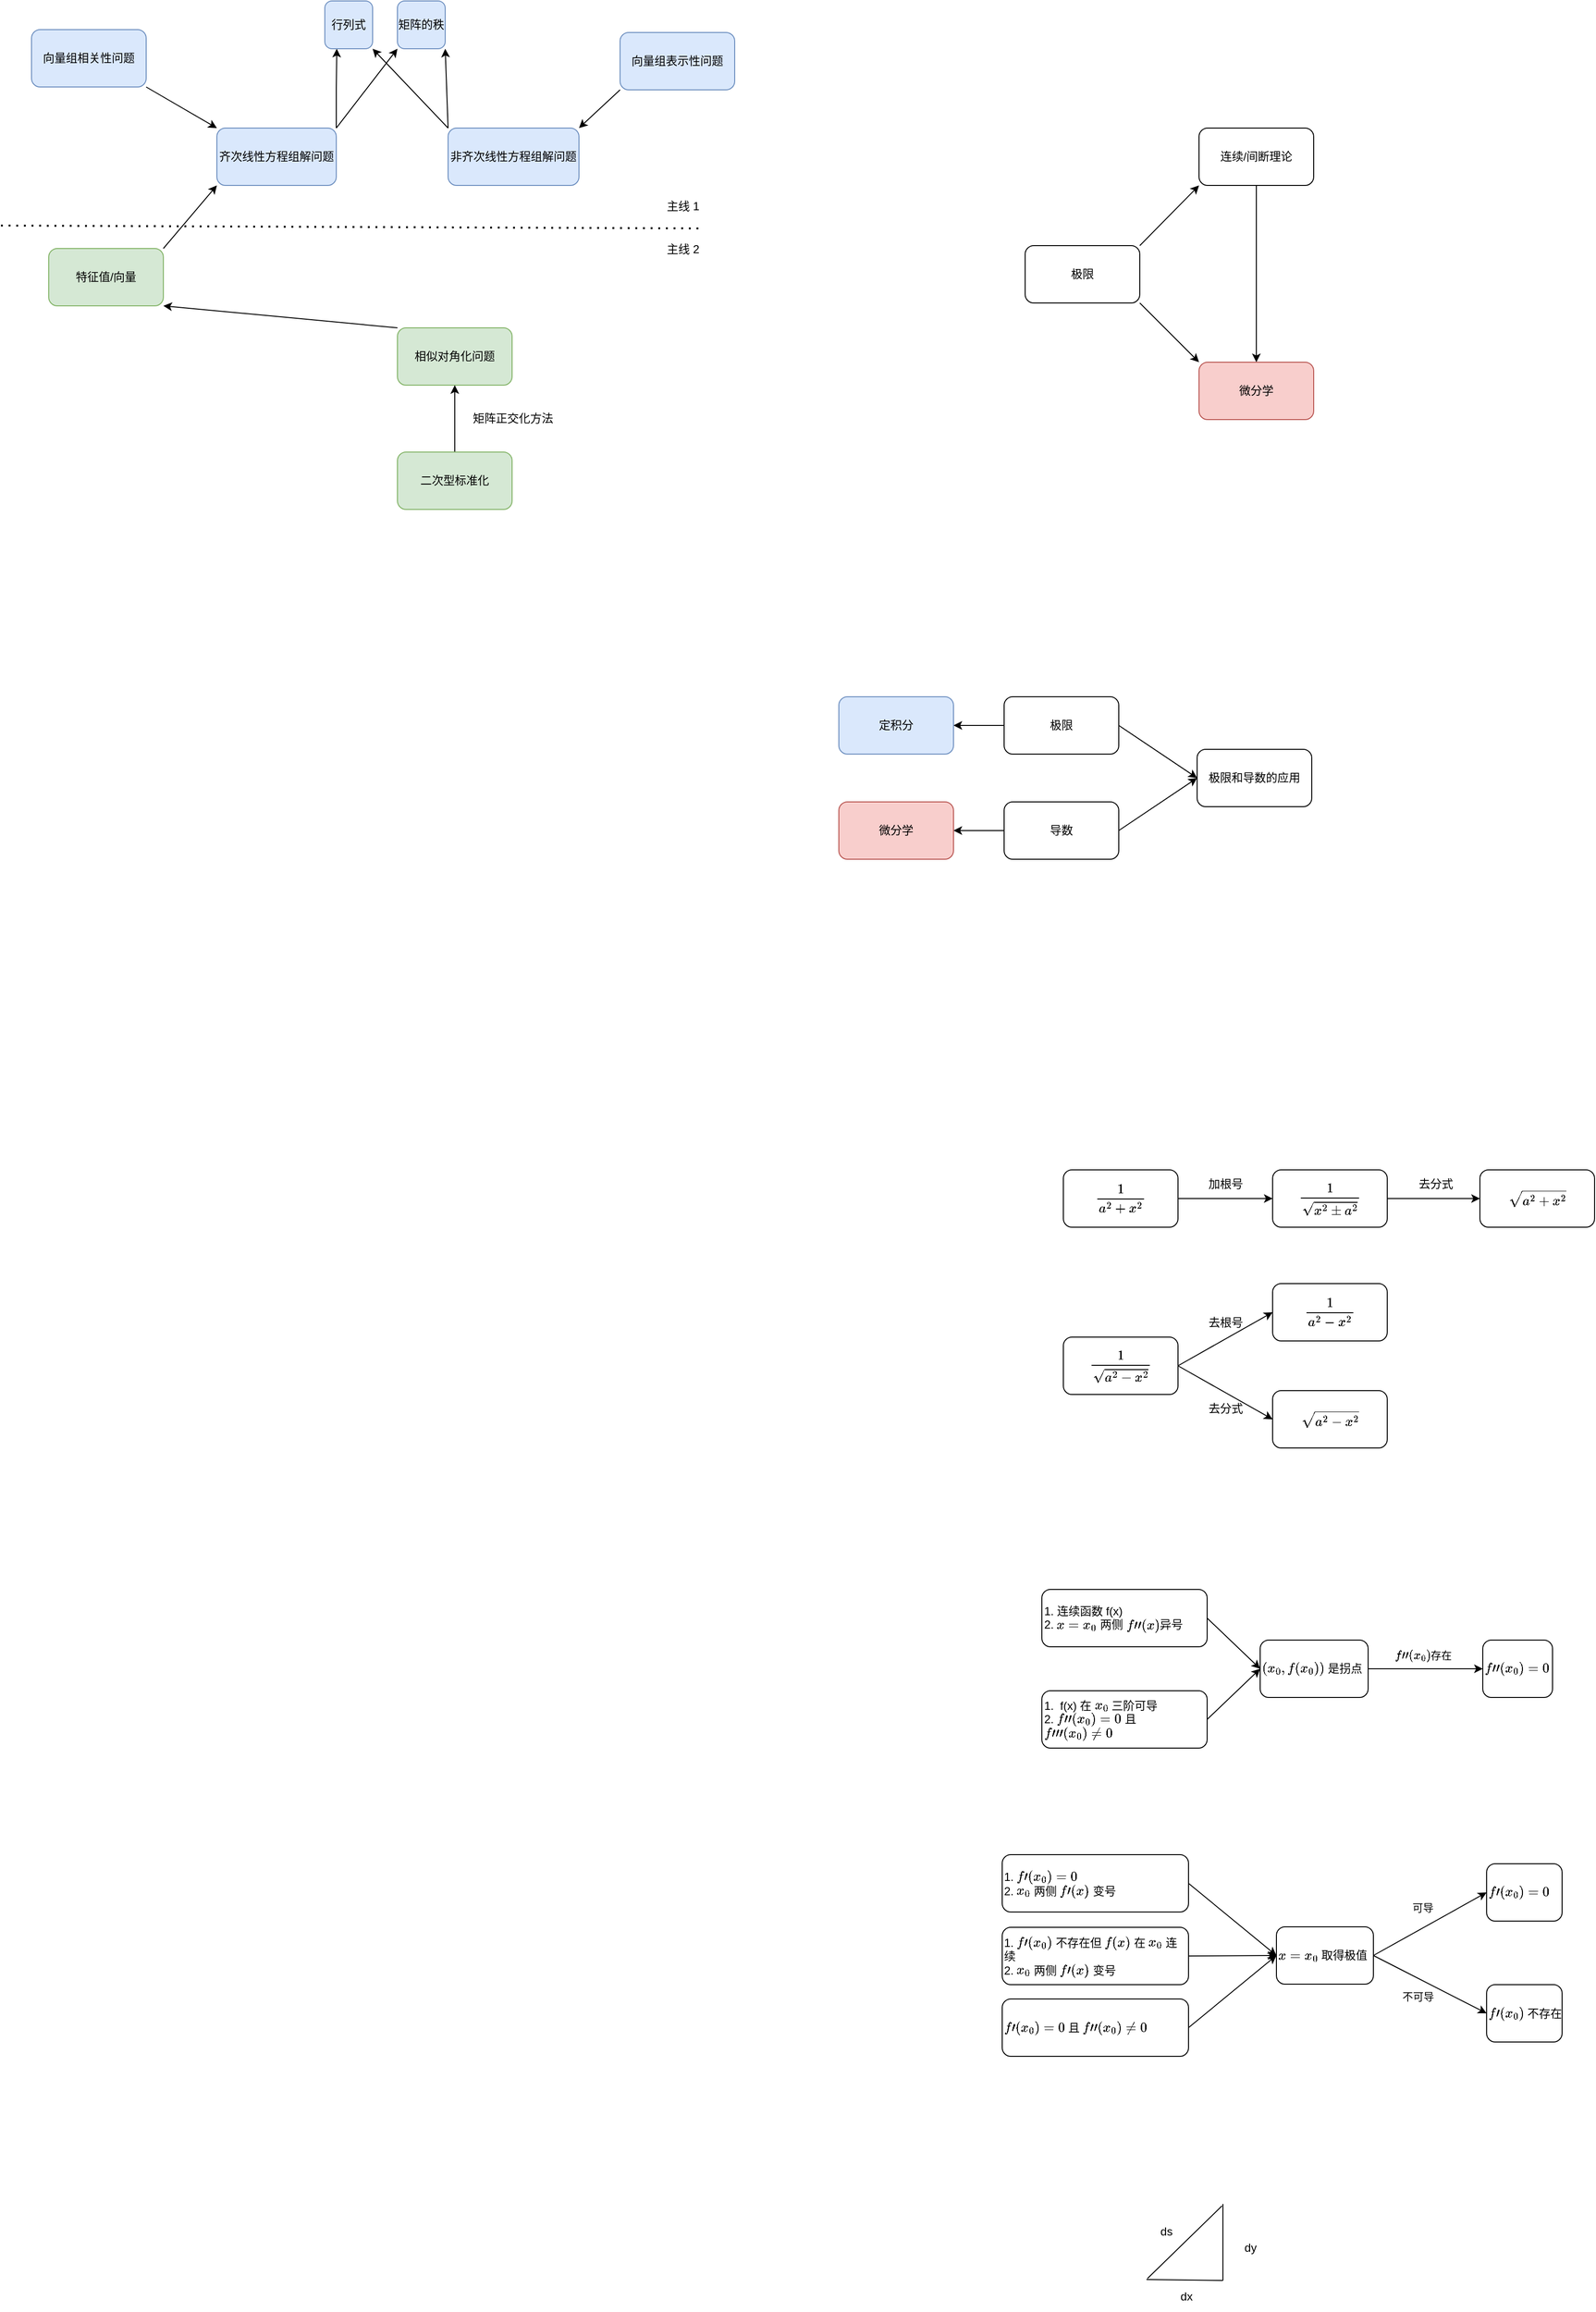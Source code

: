 <mxfile version="24.7.12">
  <diagram name="第 1 页" id="CHzktJIyDTGoVnoxUjND">
    <mxGraphModel dx="687" dy="863" grid="0" gridSize="10" guides="1" tooltips="1" connect="1" arrows="1" fold="1" page="0" pageScale="1" pageWidth="827" pageHeight="1169" math="1" shadow="0">
      <root>
        <mxCell id="0" />
        <mxCell id="1" parent="0" />
        <mxCell id="wkB41oXYIjNeS8UKcueU-6" style="edgeStyle=orthogonalEdgeStyle;rounded=0;orthogonalLoop=1;jettySize=auto;html=1;exitX=1;exitY=0;exitDx=0;exitDy=0;entryX=0.25;entryY=1;entryDx=0;entryDy=0;" parent="1" source="Dt9UJWmZm42FvVJHh4BI-1" target="wkB41oXYIjNeS8UKcueU-4" edge="1">
          <mxGeometry relative="1" as="geometry" />
        </mxCell>
        <mxCell id="wkB41oXYIjNeS8UKcueU-7" style="rounded=0;orthogonalLoop=1;jettySize=auto;html=1;exitX=1;exitY=0;exitDx=0;exitDy=0;entryX=0;entryY=1;entryDx=0;entryDy=0;" parent="1" source="Dt9UJWmZm42FvVJHh4BI-1" target="wkB41oXYIjNeS8UKcueU-5" edge="1">
          <mxGeometry relative="1" as="geometry">
            <mxPoint x="420" y="50" as="targetPoint" />
          </mxGeometry>
        </mxCell>
        <mxCell id="Dt9UJWmZm42FvVJHh4BI-1" value="齐次线性方程组解问题" style="rounded=1;whiteSpace=wrap;html=1;fillColor=#dae8fc;strokeColor=#6c8ebf;" parent="1" vertex="1">
          <mxGeometry x="255" y="104" width="125" height="60" as="geometry" />
        </mxCell>
        <mxCell id="Dt9UJWmZm42FvVJHh4BI-2" value="" style="endArrow=none;dashed=1;html=1;dashPattern=1 3;strokeWidth=2;rounded=0;" parent="1" edge="1">
          <mxGeometry width="50" height="50" relative="1" as="geometry">
            <mxPoint x="29" y="206" as="sourcePoint" />
            <mxPoint x="762" y="209" as="targetPoint" />
          </mxGeometry>
        </mxCell>
        <mxCell id="Dt9UJWmZm42FvVJHh4BI-3" value="主线 1" style="text;html=1;align=center;verticalAlign=middle;whiteSpace=wrap;rounded=0;" parent="1" vertex="1">
          <mxGeometry x="713" y="171" width="60" height="30" as="geometry" />
        </mxCell>
        <mxCell id="Dt9UJWmZm42FvVJHh4BI-4" value="主线 2" style="text;html=1;align=center;verticalAlign=middle;whiteSpace=wrap;rounded=0;" parent="1" vertex="1">
          <mxGeometry x="713" y="216" width="60" height="30" as="geometry" />
        </mxCell>
        <mxCell id="Dt9UJWmZm42FvVJHh4BI-10" style="rounded=0;orthogonalLoop=1;jettySize=auto;html=1;exitX=1;exitY=0;exitDx=0;exitDy=0;entryX=0;entryY=1;entryDx=0;entryDy=0;" parent="1" source="Dt9UJWmZm42FvVJHh4BI-5" target="Dt9UJWmZm42FvVJHh4BI-1" edge="1">
          <mxGeometry relative="1" as="geometry" />
        </mxCell>
        <mxCell id="Dt9UJWmZm42FvVJHh4BI-5" value="特征值/向量" style="rounded=1;whiteSpace=wrap;html=1;fillColor=#d5e8d4;strokeColor=#82b366;" parent="1" vertex="1">
          <mxGeometry x="79" y="230" width="120" height="60" as="geometry" />
        </mxCell>
        <mxCell id="Dt9UJWmZm42FvVJHh4BI-9" style="rounded=0;orthogonalLoop=1;jettySize=auto;html=1;exitX=0;exitY=0;exitDx=0;exitDy=0;entryX=1;entryY=1;entryDx=0;entryDy=0;" parent="1" source="Dt9UJWmZm42FvVJHh4BI-6" target="Dt9UJWmZm42FvVJHh4BI-5" edge="1">
          <mxGeometry relative="1" as="geometry" />
        </mxCell>
        <mxCell id="Dt9UJWmZm42FvVJHh4BI-6" value="相似对角化问题" style="rounded=1;whiteSpace=wrap;html=1;fillColor=#d5e8d4;strokeColor=#82b366;" parent="1" vertex="1">
          <mxGeometry x="444" y="313" width="120" height="60" as="geometry" />
        </mxCell>
        <mxCell id="Dt9UJWmZm42FvVJHh4BI-8" style="edgeStyle=orthogonalEdgeStyle;rounded=0;orthogonalLoop=1;jettySize=auto;html=1;exitX=0.5;exitY=0;exitDx=0;exitDy=0;entryX=0.5;entryY=1;entryDx=0;entryDy=0;" parent="1" source="Dt9UJWmZm42FvVJHh4BI-7" target="Dt9UJWmZm42FvVJHh4BI-6" edge="1">
          <mxGeometry relative="1" as="geometry" />
        </mxCell>
        <mxCell id="Dt9UJWmZm42FvVJHh4BI-7" value="二次型标准化" style="rounded=1;whiteSpace=wrap;html=1;fillColor=#d5e8d4;strokeColor=#82b366;" parent="1" vertex="1">
          <mxGeometry x="444" y="443" width="120" height="60" as="geometry" />
        </mxCell>
        <mxCell id="Dt9UJWmZm42FvVJHh4BI-11" value="矩阵正交化方法" style="text;html=1;align=center;verticalAlign=middle;whiteSpace=wrap;rounded=0;" parent="1" vertex="1">
          <mxGeometry x="515" y="393" width="100" height="30" as="geometry" />
        </mxCell>
        <mxCell id="Dt9UJWmZm42FvVJHh4BI-13" style="rounded=0;orthogonalLoop=1;jettySize=auto;html=1;exitX=1;exitY=1;exitDx=0;exitDy=0;entryX=0;entryY=0;entryDx=0;entryDy=0;" parent="1" source="Dt9UJWmZm42FvVJHh4BI-12" target="Dt9UJWmZm42FvVJHh4BI-1" edge="1">
          <mxGeometry relative="1" as="geometry" />
        </mxCell>
        <mxCell id="Dt9UJWmZm42FvVJHh4BI-12" value="向量组相关性问题" style="rounded=1;whiteSpace=wrap;html=1;fillColor=#dae8fc;strokeColor=#6c8ebf;" parent="1" vertex="1">
          <mxGeometry x="61" y="1" width="120" height="60" as="geometry" />
        </mxCell>
        <mxCell id="wkB41oXYIjNeS8UKcueU-8" style="rounded=0;orthogonalLoop=1;jettySize=auto;html=1;exitX=0;exitY=0;exitDx=0;exitDy=0;entryX=1;entryY=1;entryDx=0;entryDy=0;" parent="1" source="wkB41oXYIjNeS8UKcueU-1" target="wkB41oXYIjNeS8UKcueU-4" edge="1">
          <mxGeometry relative="1" as="geometry" />
        </mxCell>
        <mxCell id="wkB41oXYIjNeS8UKcueU-9" style="rounded=0;orthogonalLoop=1;jettySize=auto;html=1;exitX=0;exitY=0;exitDx=0;exitDy=0;entryX=1;entryY=1;entryDx=0;entryDy=0;" parent="1" source="wkB41oXYIjNeS8UKcueU-1" target="wkB41oXYIjNeS8UKcueU-5" edge="1">
          <mxGeometry relative="1" as="geometry" />
        </mxCell>
        <mxCell id="wkB41oXYIjNeS8UKcueU-1" value="非齐次线性方程组解问题" style="rounded=1;whiteSpace=wrap;html=1;fillColor=#dae8fc;strokeColor=#6c8ebf;" parent="1" vertex="1">
          <mxGeometry x="497" y="104" width="137" height="60" as="geometry" />
        </mxCell>
        <mxCell id="wkB41oXYIjNeS8UKcueU-3" style="rounded=0;orthogonalLoop=1;jettySize=auto;html=1;exitX=0;exitY=1;exitDx=0;exitDy=0;entryX=1;entryY=0;entryDx=0;entryDy=0;" parent="1" source="wkB41oXYIjNeS8UKcueU-2" target="wkB41oXYIjNeS8UKcueU-1" edge="1">
          <mxGeometry relative="1" as="geometry" />
        </mxCell>
        <mxCell id="wkB41oXYIjNeS8UKcueU-2" value="向量组表示性问题" style="rounded=1;whiteSpace=wrap;html=1;fillColor=#dae8fc;strokeColor=#6c8ebf;" parent="1" vertex="1">
          <mxGeometry x="677" y="4" width="120" height="60" as="geometry" />
        </mxCell>
        <mxCell id="wkB41oXYIjNeS8UKcueU-4" value="行列式" style="rounded=1;whiteSpace=wrap;html=1;fillColor=#dae8fc;strokeColor=#6c8ebf;" parent="1" vertex="1">
          <mxGeometry x="368" y="-29" width="50" height="50" as="geometry" />
        </mxCell>
        <mxCell id="wkB41oXYIjNeS8UKcueU-5" value="矩阵的秩" style="rounded=1;whiteSpace=wrap;html=1;fillColor=#dae8fc;strokeColor=#6c8ebf;" parent="1" vertex="1">
          <mxGeometry x="444" y="-29" width="50" height="50" as="geometry" />
        </mxCell>
        <mxCell id="yyDhrhu_qTqSAwpFkJiz-4" style="rounded=0;orthogonalLoop=1;jettySize=auto;html=1;exitX=1;exitY=0;exitDx=0;exitDy=0;entryX=0;entryY=1;entryDx=0;entryDy=0;" parent="1" source="yyDhrhu_qTqSAwpFkJiz-1" target="yyDhrhu_qTqSAwpFkJiz-2" edge="1">
          <mxGeometry relative="1" as="geometry" />
        </mxCell>
        <mxCell id="yyDhrhu_qTqSAwpFkJiz-5" style="rounded=0;orthogonalLoop=1;jettySize=auto;html=1;exitX=1;exitY=1;exitDx=0;exitDy=0;entryX=0;entryY=0;entryDx=0;entryDy=0;" parent="1" source="yyDhrhu_qTqSAwpFkJiz-1" target="yyDhrhu_qTqSAwpFkJiz-3" edge="1">
          <mxGeometry relative="1" as="geometry" />
        </mxCell>
        <mxCell id="yyDhrhu_qTqSAwpFkJiz-1" value="极限" style="rounded=1;whiteSpace=wrap;html=1;" parent="1" vertex="1">
          <mxGeometry x="1101" y="227" width="120" height="60" as="geometry" />
        </mxCell>
        <mxCell id="yyDhrhu_qTqSAwpFkJiz-6" style="edgeStyle=orthogonalEdgeStyle;rounded=0;orthogonalLoop=1;jettySize=auto;html=1;exitX=0.5;exitY=1;exitDx=0;exitDy=0;entryX=0.5;entryY=0;entryDx=0;entryDy=0;" parent="1" source="yyDhrhu_qTqSAwpFkJiz-2" target="yyDhrhu_qTqSAwpFkJiz-3" edge="1">
          <mxGeometry relative="1" as="geometry" />
        </mxCell>
        <mxCell id="yyDhrhu_qTqSAwpFkJiz-2" value="连续/间断理论" style="rounded=1;whiteSpace=wrap;html=1;" parent="1" vertex="1">
          <mxGeometry x="1283" y="104" width="120" height="60" as="geometry" />
        </mxCell>
        <mxCell id="yyDhrhu_qTqSAwpFkJiz-3" value="微分学" style="rounded=1;whiteSpace=wrap;html=1;fillColor=#f8cecc;strokeColor=#b85450;" parent="1" vertex="1">
          <mxGeometry x="1283" y="349" width="120" height="60" as="geometry" />
        </mxCell>
        <mxCell id="xlUvwnvkRTRsD-h7V-_5-8" style="rounded=0;orthogonalLoop=1;jettySize=auto;html=1;exitX=1;exitY=0.5;exitDx=0;exitDy=0;entryX=0;entryY=0.5;entryDx=0;entryDy=0;" parent="1" source="xlUvwnvkRTRsD-h7V-_5-3" target="xlUvwnvkRTRsD-h7V-_5-7" edge="1">
          <mxGeometry relative="1" as="geometry" />
        </mxCell>
        <mxCell id="sce7YkdKLPvN8lhfS_ev-2" style="edgeStyle=orthogonalEdgeStyle;rounded=0;orthogonalLoop=1;jettySize=auto;html=1;exitX=0;exitY=0.5;exitDx=0;exitDy=0;entryX=1;entryY=0.5;entryDx=0;entryDy=0;" parent="1" source="xlUvwnvkRTRsD-h7V-_5-3" target="sce7YkdKLPvN8lhfS_ev-1" edge="1">
          <mxGeometry relative="1" as="geometry" />
        </mxCell>
        <mxCell id="xlUvwnvkRTRsD-h7V-_5-3" value="极限" style="rounded=1;whiteSpace=wrap;html=1;" parent="1" vertex="1">
          <mxGeometry x="1079" y="699" width="120" height="60" as="geometry" />
        </mxCell>
        <mxCell id="xlUvwnvkRTRsD-h7V-_5-10" style="rounded=0;orthogonalLoop=1;jettySize=auto;html=1;exitX=1;exitY=0.5;exitDx=0;exitDy=0;entryX=0;entryY=0.5;entryDx=0;entryDy=0;" parent="1" source="xlUvwnvkRTRsD-h7V-_5-5" target="xlUvwnvkRTRsD-h7V-_5-7" edge="1">
          <mxGeometry relative="1" as="geometry" />
        </mxCell>
        <mxCell id="xlUvwnvkRTRsD-h7V-_5-11" style="edgeStyle=orthogonalEdgeStyle;rounded=0;orthogonalLoop=1;jettySize=auto;html=1;exitX=0;exitY=0.5;exitDx=0;exitDy=0;entryX=1;entryY=0.5;entryDx=0;entryDy=0;" parent="1" source="xlUvwnvkRTRsD-h7V-_5-5" target="xlUvwnvkRTRsD-h7V-_5-6" edge="1">
          <mxGeometry relative="1" as="geometry" />
        </mxCell>
        <mxCell id="xlUvwnvkRTRsD-h7V-_5-5" value="导数" style="rounded=1;whiteSpace=wrap;html=1;" parent="1" vertex="1">
          <mxGeometry x="1079" y="809" width="120" height="60" as="geometry" />
        </mxCell>
        <mxCell id="xlUvwnvkRTRsD-h7V-_5-6" value="微分学" style="rounded=1;whiteSpace=wrap;html=1;fillColor=#f8cecc;strokeColor=#b85450;" parent="1" vertex="1">
          <mxGeometry x="906" y="809" width="120" height="60" as="geometry" />
        </mxCell>
        <mxCell id="xlUvwnvkRTRsD-h7V-_5-7" value="极限和导数的应用" style="rounded=1;whiteSpace=wrap;html=1;" parent="1" vertex="1">
          <mxGeometry x="1281" y="754" width="120" height="60" as="geometry" />
        </mxCell>
        <mxCell id="R6-rjGv1t7MDO_ssnw42-3" style="edgeStyle=orthogonalEdgeStyle;rounded=0;orthogonalLoop=1;jettySize=auto;html=1;exitX=1;exitY=0.5;exitDx=0;exitDy=0;entryX=0;entryY=0.5;entryDx=0;entryDy=0;" parent="1" source="R6-rjGv1t7MDO_ssnw42-1" target="R6-rjGv1t7MDO_ssnw42-2" edge="1">
          <mxGeometry relative="1" as="geometry" />
        </mxCell>
        <mxCell id="R6-rjGv1t7MDO_ssnw42-1" value="`\frac{1}{a^2+x^2}`" style="rounded=1;whiteSpace=wrap;html=1;" parent="1" vertex="1">
          <mxGeometry x="1141" y="1194" width="120" height="60" as="geometry" />
        </mxCell>
        <mxCell id="R6-rjGv1t7MDO_ssnw42-14" style="edgeStyle=orthogonalEdgeStyle;rounded=0;orthogonalLoop=1;jettySize=auto;html=1;exitX=1;exitY=0.5;exitDx=0;exitDy=0;" parent="1" source="R6-rjGv1t7MDO_ssnw42-2" target="R6-rjGv1t7MDO_ssnw42-13" edge="1">
          <mxGeometry relative="1" as="geometry" />
        </mxCell>
        <mxCell id="R6-rjGv1t7MDO_ssnw42-2" value="`\frac{1}{\sqrt{x^2 \pm a^2}}`" style="rounded=1;whiteSpace=wrap;html=1;" parent="1" vertex="1">
          <mxGeometry x="1360" y="1194" width="120" height="60" as="geometry" />
        </mxCell>
        <mxCell id="R6-rjGv1t7MDO_ssnw42-5" value="加根号" style="text;html=1;align=center;verticalAlign=middle;whiteSpace=wrap;rounded=0;" parent="1" vertex="1">
          <mxGeometry x="1281" y="1194" width="60" height="30" as="geometry" />
        </mxCell>
        <mxCell id="R6-rjGv1t7MDO_ssnw42-6" style="rounded=0;orthogonalLoop=1;jettySize=auto;html=1;exitX=1;exitY=0.5;exitDx=0;exitDy=0;entryX=0;entryY=0.5;entryDx=0;entryDy=0;" parent="1" source="R6-rjGv1t7MDO_ssnw42-7" target="R6-rjGv1t7MDO_ssnw42-8" edge="1">
          <mxGeometry relative="1" as="geometry" />
        </mxCell>
        <mxCell id="R6-rjGv1t7MDO_ssnw42-11" style="rounded=0;orthogonalLoop=1;jettySize=auto;html=1;exitX=1;exitY=0.5;exitDx=0;exitDy=0;entryX=0;entryY=0.5;entryDx=0;entryDy=0;" parent="1" source="R6-rjGv1t7MDO_ssnw42-7" target="R6-rjGv1t7MDO_ssnw42-10" edge="1">
          <mxGeometry relative="1" as="geometry" />
        </mxCell>
        <mxCell id="R6-rjGv1t7MDO_ssnw42-7" value="`\frac{1}{\sqrt{a^2 -x^2}}`" style="rounded=1;whiteSpace=wrap;html=1;" parent="1" vertex="1">
          <mxGeometry x="1141" y="1369" width="120" height="60" as="geometry" />
        </mxCell>
        <mxCell id="R6-rjGv1t7MDO_ssnw42-8" value="`\frac{1}{a^2 - x^2}`" style="rounded=1;whiteSpace=wrap;html=1;" parent="1" vertex="1">
          <mxGeometry x="1360" y="1313" width="120" height="60" as="geometry" />
        </mxCell>
        <mxCell id="R6-rjGv1t7MDO_ssnw42-9" value="去根号" style="text;html=1;align=center;verticalAlign=middle;whiteSpace=wrap;rounded=0;" parent="1" vertex="1">
          <mxGeometry x="1281" y="1339" width="60" height="30" as="geometry" />
        </mxCell>
        <mxCell id="R6-rjGv1t7MDO_ssnw42-10" value="`\sqrt{a^2 - x^2}`" style="rounded=1;whiteSpace=wrap;html=1;" parent="1" vertex="1">
          <mxGeometry x="1360" y="1425" width="120" height="60" as="geometry" />
        </mxCell>
        <mxCell id="R6-rjGv1t7MDO_ssnw42-12" value="去分式" style="text;html=1;align=center;verticalAlign=middle;whiteSpace=wrap;rounded=0;" parent="1" vertex="1">
          <mxGeometry x="1281" y="1429" width="60" height="30" as="geometry" />
        </mxCell>
        <mxCell id="R6-rjGv1t7MDO_ssnw42-13" value="`\sqrt{a^2 + x^2}`" style="rounded=1;whiteSpace=wrap;html=1;" parent="1" vertex="1">
          <mxGeometry x="1577" y="1194" width="120" height="60" as="geometry" />
        </mxCell>
        <mxCell id="R6-rjGv1t7MDO_ssnw42-15" value="去分式" style="text;html=1;align=center;verticalAlign=middle;whiteSpace=wrap;rounded=0;" parent="1" vertex="1">
          <mxGeometry x="1501" y="1194" width="60" height="30" as="geometry" />
        </mxCell>
        <mxCell id="Ff7g93SpQ4RB5F1ldNwT-5" style="rounded=0;orthogonalLoop=1;jettySize=auto;html=1;exitX=1;exitY=0.5;exitDx=0;exitDy=0;entryX=0;entryY=0.5;entryDx=0;entryDy=0;" parent="1" source="Ff7g93SpQ4RB5F1ldNwT-1" target="Ff7g93SpQ4RB5F1ldNwT-3" edge="1">
          <mxGeometry relative="1" as="geometry" />
        </mxCell>
        <mxCell id="Ff7g93SpQ4RB5F1ldNwT-1" value="1. 连续函数 f(x)&lt;div&gt;2. `x = x_0` 两侧 `f&#39;&#39;(x) `异号&lt;/div&gt;" style="rounded=1;whiteSpace=wrap;html=1;align=left;" parent="1" vertex="1">
          <mxGeometry x="1118.5" y="1633" width="173" height="60" as="geometry" />
        </mxCell>
        <mxCell id="Ff7g93SpQ4RB5F1ldNwT-6" style="rounded=0;orthogonalLoop=1;jettySize=auto;html=1;exitX=1;exitY=0.5;exitDx=0;exitDy=0;entryX=0;entryY=0.5;entryDx=0;entryDy=0;" parent="1" source="Ff7g93SpQ4RB5F1ldNwT-2" target="Ff7g93SpQ4RB5F1ldNwT-3" edge="1">
          <mxGeometry relative="1" as="geometry" />
        </mxCell>
        <mxCell id="Ff7g93SpQ4RB5F1ldNwT-2" value="1.&amp;nbsp; f(x) 在 `x_0` 三阶可导&lt;div&gt;2. `f&#39;&#39;(x_0)=0` 且 `f&#39;&#39;&#39;(x_0) \ne 0`&lt;/div&gt;" style="rounded=1;whiteSpace=wrap;html=1;align=left;" parent="1" vertex="1">
          <mxGeometry x="1118.5" y="1739" width="173" height="60" as="geometry" />
        </mxCell>
        <mxCell id="Ff7g93SpQ4RB5F1ldNwT-7" style="edgeStyle=orthogonalEdgeStyle;rounded=0;orthogonalLoop=1;jettySize=auto;html=1;exitX=1;exitY=0.5;exitDx=0;exitDy=0;entryX=0;entryY=0.5;entryDx=0;entryDy=0;" parent="1" source="Ff7g93SpQ4RB5F1ldNwT-3" target="Ff7g93SpQ4RB5F1ldNwT-4" edge="1">
          <mxGeometry relative="1" as="geometry" />
        </mxCell>
        <mxCell id="Ff7g93SpQ4RB5F1ldNwT-8" value="`f&#39;&#39;(x_0)`存在" style="edgeLabel;html=1;align=center;verticalAlign=middle;resizable=0;points=[];" parent="Ff7g93SpQ4RB5F1ldNwT-7" vertex="1" connectable="0">
          <mxGeometry x="-0.15" relative="1" as="geometry">
            <mxPoint x="6" y="-14" as="offset" />
          </mxGeometry>
        </mxCell>
        <mxCell id="Ff7g93SpQ4RB5F1ldNwT-3" value="`(x_0, f(x_0))` 是拐点" style="rounded=1;whiteSpace=wrap;html=1;align=left;" parent="1" vertex="1">
          <mxGeometry x="1347" y="1686" width="113" height="60" as="geometry" />
        </mxCell>
        <mxCell id="Ff7g93SpQ4RB5F1ldNwT-4" value="`f&#39;&#39;(x_0) = 0`" style="rounded=1;whiteSpace=wrap;html=1;align=left;" parent="1" vertex="1">
          <mxGeometry x="1580" y="1686" width="73" height="60" as="geometry" />
        </mxCell>
        <mxCell id="Ff7g93SpQ4RB5F1ldNwT-10" style="rounded=0;orthogonalLoop=1;jettySize=auto;html=1;exitX=1;exitY=0.5;exitDx=0;exitDy=0;entryX=0;entryY=0.5;entryDx=0;entryDy=0;" parent="1" source="Ff7g93SpQ4RB5F1ldNwT-11" target="Ff7g93SpQ4RB5F1ldNwT-16" edge="1">
          <mxGeometry relative="1" as="geometry">
            <mxPoint x="1307.5" y="2017" as="targetPoint" />
          </mxGeometry>
        </mxCell>
        <mxCell id="Ff7g93SpQ4RB5F1ldNwT-11" value="`f&#39;(x_0) = 0` 且 `f&#39;&#39;(x_0) \ne 0`" style="rounded=1;whiteSpace=wrap;html=1;align=left;" parent="1" vertex="1">
          <mxGeometry x="1077" y="2061.5" width="195" height="60" as="geometry" />
        </mxCell>
        <mxCell id="Ff7g93SpQ4RB5F1ldNwT-14" style="rounded=0;orthogonalLoop=1;jettySize=auto;html=1;exitX=1;exitY=0.5;exitDx=0;exitDy=0;entryX=0;entryY=0.5;entryDx=0;entryDy=0;" parent="1" source="Ff7g93SpQ4RB5F1ldNwT-16" target="Ff7g93SpQ4RB5F1ldNwT-17" edge="1">
          <mxGeometry relative="1" as="geometry" />
        </mxCell>
        <mxCell id="Ff7g93SpQ4RB5F1ldNwT-15" value="可导" style="edgeLabel;html=1;align=center;verticalAlign=middle;resizable=0;points=[];" parent="Ff7g93SpQ4RB5F1ldNwT-14" vertex="1" connectable="0">
          <mxGeometry x="-0.15" relative="1" as="geometry">
            <mxPoint x="1" y="-22" as="offset" />
          </mxGeometry>
        </mxCell>
        <mxCell id="fOf-ybcdErMIuB5cWC3u-6" style="rounded=0;orthogonalLoop=1;jettySize=auto;html=1;exitX=1;exitY=0.5;exitDx=0;exitDy=0;entryX=0;entryY=0.5;entryDx=0;entryDy=0;" parent="1" source="Ff7g93SpQ4RB5F1ldNwT-16" target="fOf-ybcdErMIuB5cWC3u-5" edge="1">
          <mxGeometry relative="1" as="geometry" />
        </mxCell>
        <mxCell id="Ff7g93SpQ4RB5F1ldNwT-16" value="`x = x_0` 取得极值" style="rounded=1;whiteSpace=wrap;html=1;align=left;" parent="1" vertex="1">
          <mxGeometry x="1364" y="1986" width="101.5" height="60" as="geometry" />
        </mxCell>
        <mxCell id="Ff7g93SpQ4RB5F1ldNwT-17" value="`f&#39;(x_0) = 0`" style="rounded=1;whiteSpace=wrap;html=1;align=left;" parent="1" vertex="1">
          <mxGeometry x="1584" y="1920" width="79" height="60" as="geometry" />
        </mxCell>
        <mxCell id="fOf-ybcdErMIuB5cWC3u-4" style="rounded=0;orthogonalLoop=1;jettySize=auto;html=1;exitX=1;exitY=0.5;exitDx=0;exitDy=0;entryX=0;entryY=0.5;entryDx=0;entryDy=0;" parent="1" source="fOf-ybcdErMIuB5cWC3u-1" target="Ff7g93SpQ4RB5F1ldNwT-16" edge="1">
          <mxGeometry relative="1" as="geometry" />
        </mxCell>
        <mxCell id="fOf-ybcdErMIuB5cWC3u-1" value="1. `f&#39;(x_0) = 0`&lt;div&gt;2. `x_0` 两侧 `f&#39;(x)` 变号&lt;/div&gt;" style="rounded=1;whiteSpace=wrap;html=1;align=left;" parent="1" vertex="1">
          <mxGeometry x="1077" y="1910.5" width="195" height="60" as="geometry" />
        </mxCell>
        <mxCell id="fOf-ybcdErMIuB5cWC3u-3" style="rounded=0;orthogonalLoop=1;jettySize=auto;html=1;exitX=1;exitY=0.5;exitDx=0;exitDy=0;entryX=0;entryY=0.5;entryDx=0;entryDy=0;" parent="1" source="fOf-ybcdErMIuB5cWC3u-2" target="Ff7g93SpQ4RB5F1ldNwT-16" edge="1">
          <mxGeometry relative="1" as="geometry" />
        </mxCell>
        <mxCell id="fOf-ybcdErMIuB5cWC3u-2" value="1. `f&#39;(x_0)` 不存在但 `f(x)` 在 `x_0` 连续&lt;div&gt;2. `x_0` 两侧 `f&#39;(x)` 变号&lt;/div&gt;" style="rounded=1;whiteSpace=wrap;html=1;align=left;" parent="1" vertex="1">
          <mxGeometry x="1077" y="1986.5" width="195" height="60" as="geometry" />
        </mxCell>
        <mxCell id="fOf-ybcdErMIuB5cWC3u-5" value="`f&#39;(x_0)` 不存在" style="rounded=1;whiteSpace=wrap;html=1;align=left;" parent="1" vertex="1">
          <mxGeometry x="1584" y="2046.5" width="79" height="60" as="geometry" />
        </mxCell>
        <mxCell id="fOf-ybcdErMIuB5cWC3u-7" value="不可导" style="edgeLabel;html=1;align=center;verticalAlign=middle;resizable=0;points=[];" parent="1" vertex="1" connectable="0">
          <mxGeometry x="1531.001" y="1979.998" as="geometry">
            <mxPoint x="-19" y="79" as="offset" />
          </mxGeometry>
        </mxCell>
        <mxCell id="fOf-ybcdErMIuB5cWC3u-11" value="" style="endArrow=none;html=1;rounded=0;exitX=1;exitY=1;exitDx=0;exitDy=0;" parent="1" edge="1">
          <mxGeometry width="50" height="50" relative="1" as="geometry">
            <mxPoint x="1308" y="2356" as="sourcePoint" />
            <mxPoint x="1228" y="2355" as="targetPoint" />
          </mxGeometry>
        </mxCell>
        <mxCell id="fOf-ybcdErMIuB5cWC3u-12" value="" style="endArrow=none;html=1;rounded=0;entryX=1;entryY=0;entryDx=0;entryDy=0;" parent="1" edge="1">
          <mxGeometry width="50" height="50" relative="1" as="geometry">
            <mxPoint x="1308" y="2356" as="sourcePoint" />
            <mxPoint x="1308" y="2276" as="targetPoint" />
          </mxGeometry>
        </mxCell>
        <mxCell id="fOf-ybcdErMIuB5cWC3u-13" value="" style="endArrow=none;html=1;rounded=0;" parent="1" edge="1">
          <mxGeometry width="50" height="50" relative="1" as="geometry">
            <mxPoint x="1229" y="2354" as="sourcePoint" />
            <mxPoint x="1307" y="2278" as="targetPoint" />
          </mxGeometry>
        </mxCell>
        <mxCell id="fOf-ybcdErMIuB5cWC3u-14" value="dx" style="text;html=1;align=center;verticalAlign=middle;whiteSpace=wrap;rounded=0;" parent="1" vertex="1">
          <mxGeometry x="1240" y="2358" width="60" height="30" as="geometry" />
        </mxCell>
        <mxCell id="fOf-ybcdErMIuB5cWC3u-15" value="dy" style="text;html=1;align=center;verticalAlign=middle;whiteSpace=wrap;rounded=0;" parent="1" vertex="1">
          <mxGeometry x="1307" y="2307" width="60" height="30" as="geometry" />
        </mxCell>
        <mxCell id="fOf-ybcdErMIuB5cWC3u-16" value="ds" style="text;html=1;align=center;verticalAlign=middle;whiteSpace=wrap;rounded=0;" parent="1" vertex="1">
          <mxGeometry x="1219" y="2290" width="60" height="30" as="geometry" />
        </mxCell>
        <mxCell id="sce7YkdKLPvN8lhfS_ev-1" value="定积分" style="rounded=1;whiteSpace=wrap;html=1;fillColor=#dae8fc;strokeColor=#6c8ebf;" parent="1" vertex="1">
          <mxGeometry x="906" y="699" width="120" height="60" as="geometry" />
        </mxCell>
      </root>
    </mxGraphModel>
  </diagram>
</mxfile>
